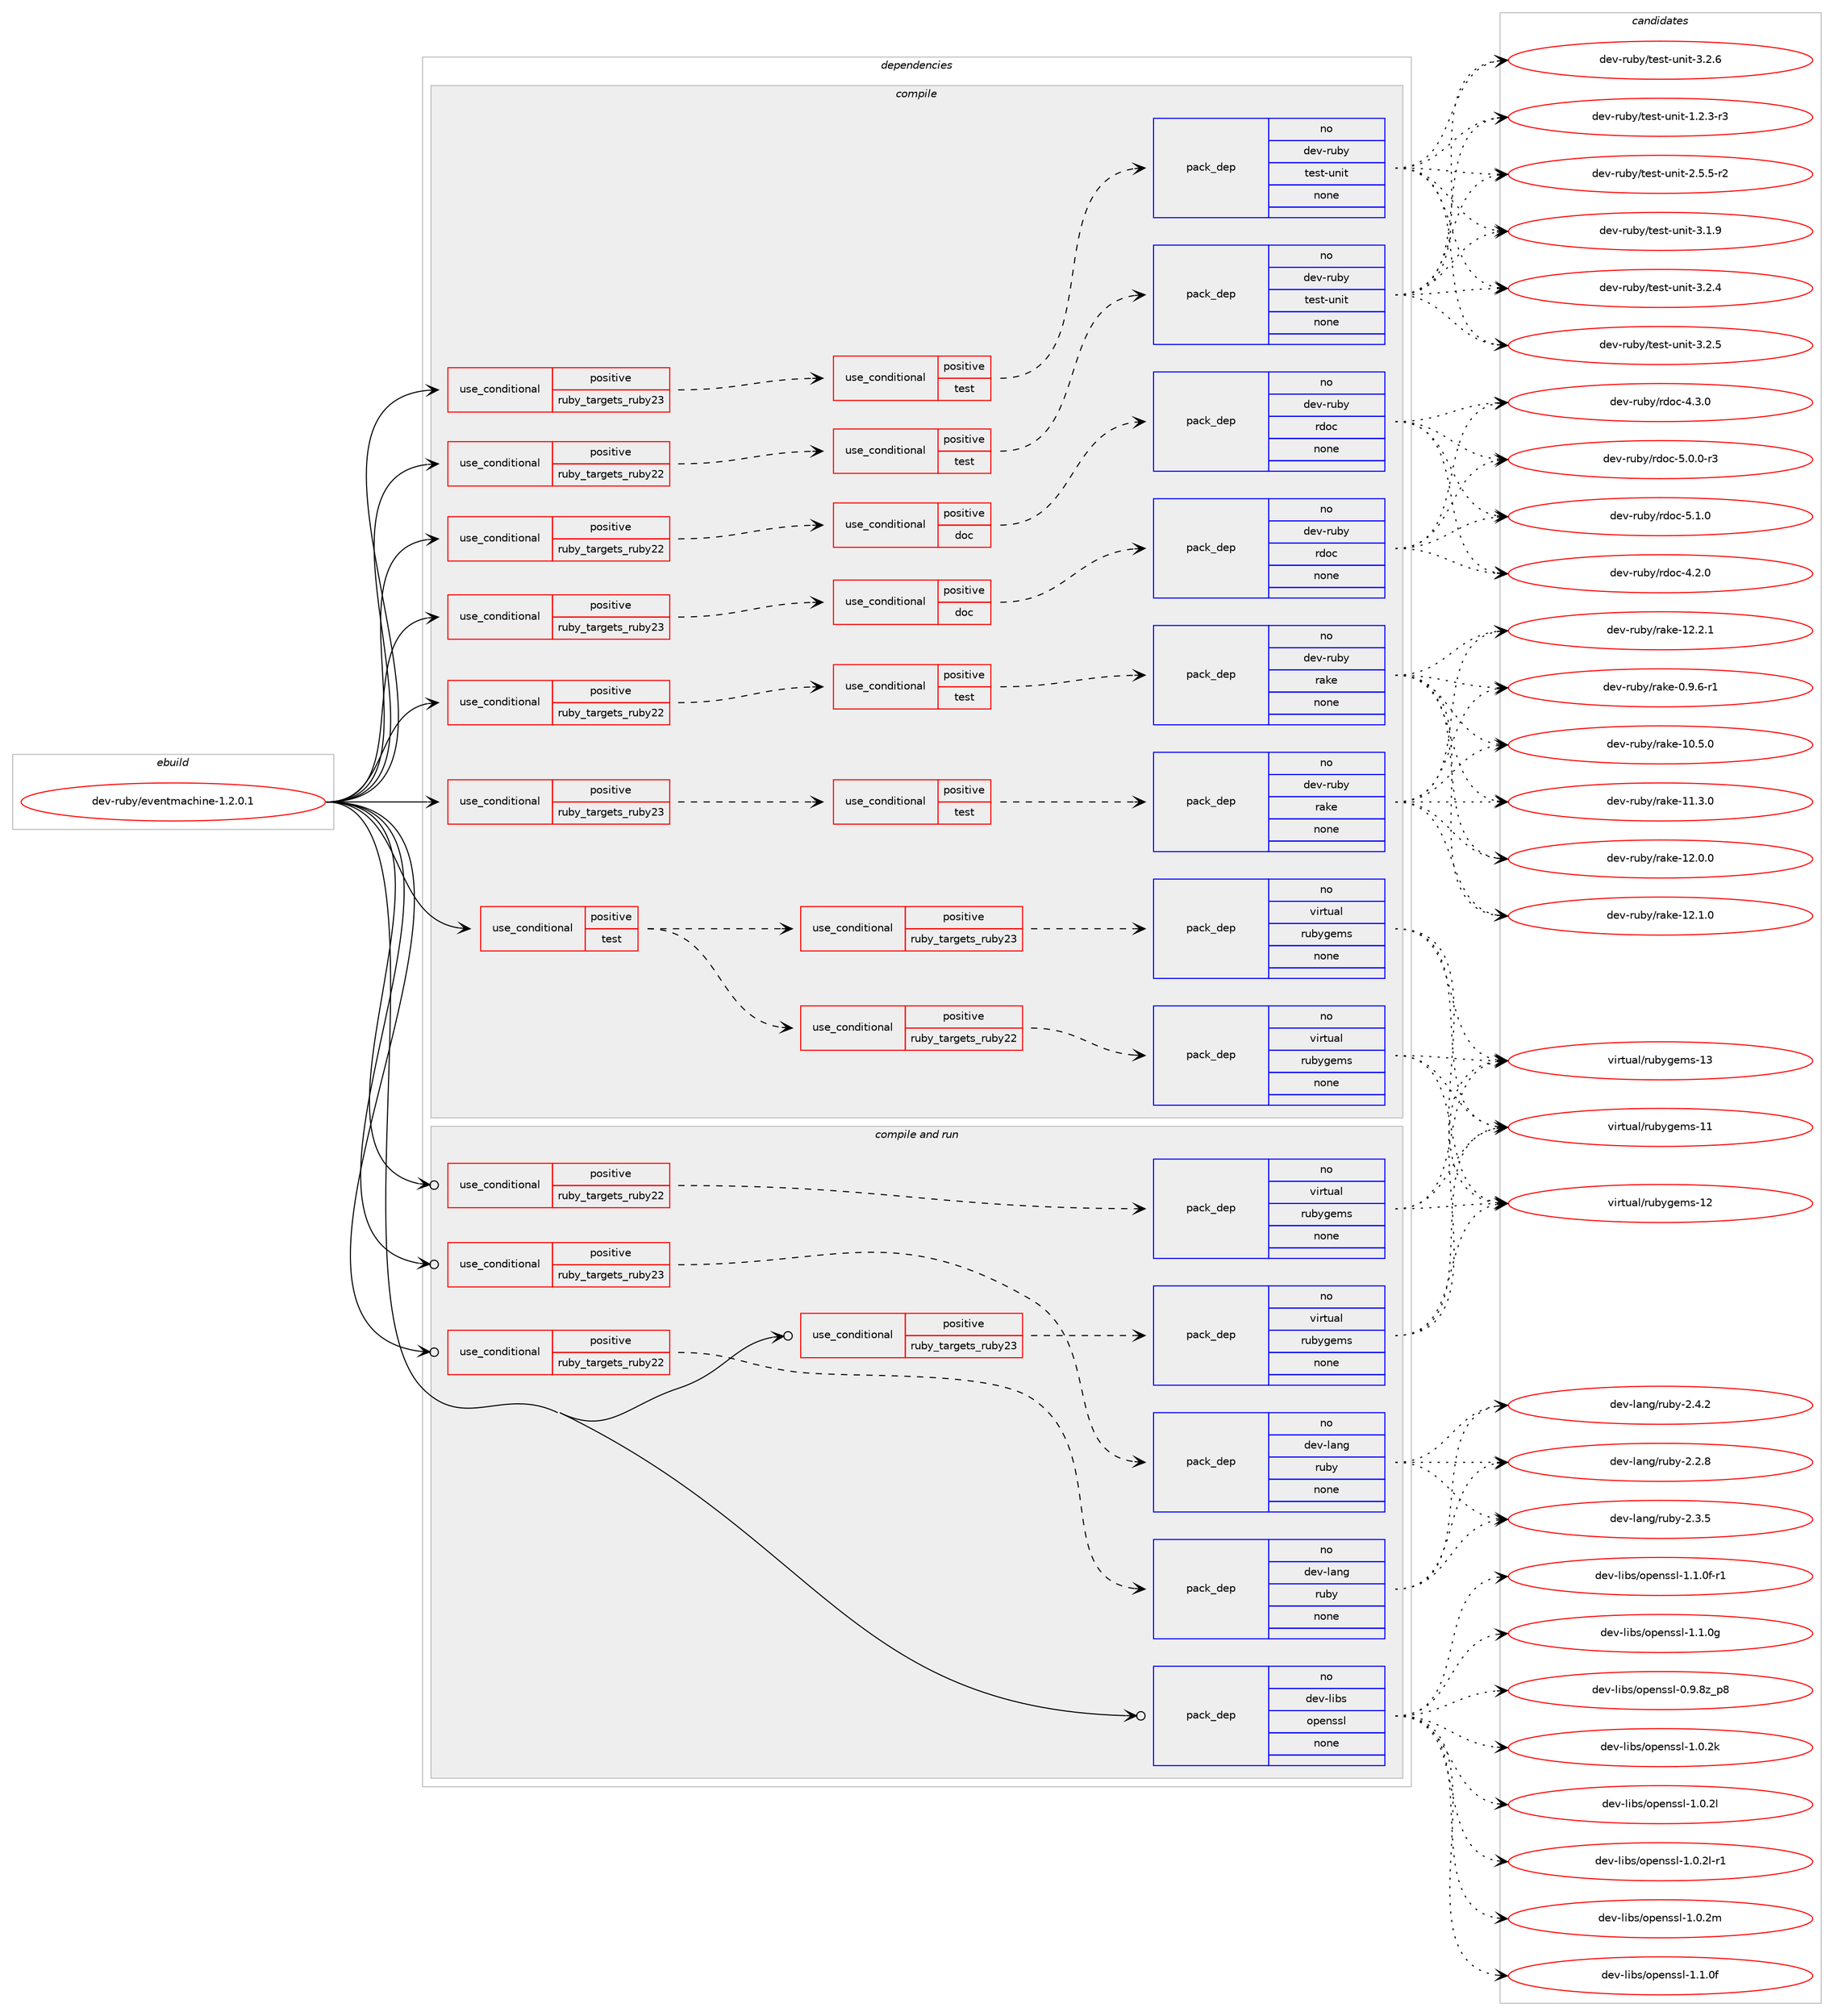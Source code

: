 digraph prolog {

# *************
# Graph options
# *************

newrank=true;
concentrate=true;
compound=true;
graph [rankdir=LR,fontname=Helvetica,fontsize=10,ranksep=1.5];#, ranksep=2.5, nodesep=0.2];
edge  [arrowhead=vee];
node  [fontname=Helvetica,fontsize=10];

# **********
# The ebuild
# **********

subgraph cluster_leftcol {
color=gray;
rank=same;
label=<<i>ebuild</i>>;
id [label="dev-ruby/eventmachine-1.2.0.1", color=red, width=4, href="../dev-ruby/eventmachine-1.2.0.1.svg"];
}

# ****************
# The dependencies
# ****************

subgraph cluster_midcol {
color=gray;
label=<<i>dependencies</i>>;
subgraph cluster_compile {
fillcolor="#eeeeee";
style=filled;
label=<<i>compile</i>>;
subgraph cond56361 {
dependency237177 [label=<<TABLE BORDER="0" CELLBORDER="1" CELLSPACING="0" CELLPADDING="4"><TR><TD ROWSPAN="3" CELLPADDING="10">use_conditional</TD></TR><TR><TD>positive</TD></TR><TR><TD>ruby_targets_ruby22</TD></TR></TABLE>>, shape=none, color=red];
subgraph cond56362 {
dependency237178 [label=<<TABLE BORDER="0" CELLBORDER="1" CELLSPACING="0" CELLPADDING="4"><TR><TD ROWSPAN="3" CELLPADDING="10">use_conditional</TD></TR><TR><TD>positive</TD></TR><TR><TD>doc</TD></TR></TABLE>>, shape=none, color=red];
subgraph pack176742 {
dependency237179 [label=<<TABLE BORDER="0" CELLBORDER="1" CELLSPACING="0" CELLPADDING="4" WIDTH="220"><TR><TD ROWSPAN="6" CELLPADDING="30">pack_dep</TD></TR><TR><TD WIDTH="110">no</TD></TR><TR><TD>dev-ruby</TD></TR><TR><TD>rdoc</TD></TR><TR><TD>none</TD></TR><TR><TD></TD></TR></TABLE>>, shape=none, color=blue];
}
dependency237178:e -> dependency237179:w [weight=20,style="dashed",arrowhead="vee"];
}
dependency237177:e -> dependency237178:w [weight=20,style="dashed",arrowhead="vee"];
}
id:e -> dependency237177:w [weight=20,style="solid",arrowhead="vee"];
subgraph cond56363 {
dependency237180 [label=<<TABLE BORDER="0" CELLBORDER="1" CELLSPACING="0" CELLPADDING="4"><TR><TD ROWSPAN="3" CELLPADDING="10">use_conditional</TD></TR><TR><TD>positive</TD></TR><TR><TD>ruby_targets_ruby22</TD></TR></TABLE>>, shape=none, color=red];
subgraph cond56364 {
dependency237181 [label=<<TABLE BORDER="0" CELLBORDER="1" CELLSPACING="0" CELLPADDING="4"><TR><TD ROWSPAN="3" CELLPADDING="10">use_conditional</TD></TR><TR><TD>positive</TD></TR><TR><TD>test</TD></TR></TABLE>>, shape=none, color=red];
subgraph pack176743 {
dependency237182 [label=<<TABLE BORDER="0" CELLBORDER="1" CELLSPACING="0" CELLPADDING="4" WIDTH="220"><TR><TD ROWSPAN="6" CELLPADDING="30">pack_dep</TD></TR><TR><TD WIDTH="110">no</TD></TR><TR><TD>dev-ruby</TD></TR><TR><TD>rake</TD></TR><TR><TD>none</TD></TR><TR><TD></TD></TR></TABLE>>, shape=none, color=blue];
}
dependency237181:e -> dependency237182:w [weight=20,style="dashed",arrowhead="vee"];
}
dependency237180:e -> dependency237181:w [weight=20,style="dashed",arrowhead="vee"];
}
id:e -> dependency237180:w [weight=20,style="solid",arrowhead="vee"];
subgraph cond56365 {
dependency237183 [label=<<TABLE BORDER="0" CELLBORDER="1" CELLSPACING="0" CELLPADDING="4"><TR><TD ROWSPAN="3" CELLPADDING="10">use_conditional</TD></TR><TR><TD>positive</TD></TR><TR><TD>ruby_targets_ruby22</TD></TR></TABLE>>, shape=none, color=red];
subgraph cond56366 {
dependency237184 [label=<<TABLE BORDER="0" CELLBORDER="1" CELLSPACING="0" CELLPADDING="4"><TR><TD ROWSPAN="3" CELLPADDING="10">use_conditional</TD></TR><TR><TD>positive</TD></TR><TR><TD>test</TD></TR></TABLE>>, shape=none, color=red];
subgraph pack176744 {
dependency237185 [label=<<TABLE BORDER="0" CELLBORDER="1" CELLSPACING="0" CELLPADDING="4" WIDTH="220"><TR><TD ROWSPAN="6" CELLPADDING="30">pack_dep</TD></TR><TR><TD WIDTH="110">no</TD></TR><TR><TD>dev-ruby</TD></TR><TR><TD>test-unit</TD></TR><TR><TD>none</TD></TR><TR><TD></TD></TR></TABLE>>, shape=none, color=blue];
}
dependency237184:e -> dependency237185:w [weight=20,style="dashed",arrowhead="vee"];
}
dependency237183:e -> dependency237184:w [weight=20,style="dashed",arrowhead="vee"];
}
id:e -> dependency237183:w [weight=20,style="solid",arrowhead="vee"];
subgraph cond56367 {
dependency237186 [label=<<TABLE BORDER="0" CELLBORDER="1" CELLSPACING="0" CELLPADDING="4"><TR><TD ROWSPAN="3" CELLPADDING="10">use_conditional</TD></TR><TR><TD>positive</TD></TR><TR><TD>ruby_targets_ruby23</TD></TR></TABLE>>, shape=none, color=red];
subgraph cond56368 {
dependency237187 [label=<<TABLE BORDER="0" CELLBORDER="1" CELLSPACING="0" CELLPADDING="4"><TR><TD ROWSPAN="3" CELLPADDING="10">use_conditional</TD></TR><TR><TD>positive</TD></TR><TR><TD>doc</TD></TR></TABLE>>, shape=none, color=red];
subgraph pack176745 {
dependency237188 [label=<<TABLE BORDER="0" CELLBORDER="1" CELLSPACING="0" CELLPADDING="4" WIDTH="220"><TR><TD ROWSPAN="6" CELLPADDING="30">pack_dep</TD></TR><TR><TD WIDTH="110">no</TD></TR><TR><TD>dev-ruby</TD></TR><TR><TD>rdoc</TD></TR><TR><TD>none</TD></TR><TR><TD></TD></TR></TABLE>>, shape=none, color=blue];
}
dependency237187:e -> dependency237188:w [weight=20,style="dashed",arrowhead="vee"];
}
dependency237186:e -> dependency237187:w [weight=20,style="dashed",arrowhead="vee"];
}
id:e -> dependency237186:w [weight=20,style="solid",arrowhead="vee"];
subgraph cond56369 {
dependency237189 [label=<<TABLE BORDER="0" CELLBORDER="1" CELLSPACING="0" CELLPADDING="4"><TR><TD ROWSPAN="3" CELLPADDING="10">use_conditional</TD></TR><TR><TD>positive</TD></TR><TR><TD>ruby_targets_ruby23</TD></TR></TABLE>>, shape=none, color=red];
subgraph cond56370 {
dependency237190 [label=<<TABLE BORDER="0" CELLBORDER="1" CELLSPACING="0" CELLPADDING="4"><TR><TD ROWSPAN="3" CELLPADDING="10">use_conditional</TD></TR><TR><TD>positive</TD></TR><TR><TD>test</TD></TR></TABLE>>, shape=none, color=red];
subgraph pack176746 {
dependency237191 [label=<<TABLE BORDER="0" CELLBORDER="1" CELLSPACING="0" CELLPADDING="4" WIDTH="220"><TR><TD ROWSPAN="6" CELLPADDING="30">pack_dep</TD></TR><TR><TD WIDTH="110">no</TD></TR><TR><TD>dev-ruby</TD></TR><TR><TD>rake</TD></TR><TR><TD>none</TD></TR><TR><TD></TD></TR></TABLE>>, shape=none, color=blue];
}
dependency237190:e -> dependency237191:w [weight=20,style="dashed",arrowhead="vee"];
}
dependency237189:e -> dependency237190:w [weight=20,style="dashed",arrowhead="vee"];
}
id:e -> dependency237189:w [weight=20,style="solid",arrowhead="vee"];
subgraph cond56371 {
dependency237192 [label=<<TABLE BORDER="0" CELLBORDER="1" CELLSPACING="0" CELLPADDING="4"><TR><TD ROWSPAN="3" CELLPADDING="10">use_conditional</TD></TR><TR><TD>positive</TD></TR><TR><TD>ruby_targets_ruby23</TD></TR></TABLE>>, shape=none, color=red];
subgraph cond56372 {
dependency237193 [label=<<TABLE BORDER="0" CELLBORDER="1" CELLSPACING="0" CELLPADDING="4"><TR><TD ROWSPAN="3" CELLPADDING="10">use_conditional</TD></TR><TR><TD>positive</TD></TR><TR><TD>test</TD></TR></TABLE>>, shape=none, color=red];
subgraph pack176747 {
dependency237194 [label=<<TABLE BORDER="0" CELLBORDER="1" CELLSPACING="0" CELLPADDING="4" WIDTH="220"><TR><TD ROWSPAN="6" CELLPADDING="30">pack_dep</TD></TR><TR><TD WIDTH="110">no</TD></TR><TR><TD>dev-ruby</TD></TR><TR><TD>test-unit</TD></TR><TR><TD>none</TD></TR><TR><TD></TD></TR></TABLE>>, shape=none, color=blue];
}
dependency237193:e -> dependency237194:w [weight=20,style="dashed",arrowhead="vee"];
}
dependency237192:e -> dependency237193:w [weight=20,style="dashed",arrowhead="vee"];
}
id:e -> dependency237192:w [weight=20,style="solid",arrowhead="vee"];
subgraph cond56373 {
dependency237195 [label=<<TABLE BORDER="0" CELLBORDER="1" CELLSPACING="0" CELLPADDING="4"><TR><TD ROWSPAN="3" CELLPADDING="10">use_conditional</TD></TR><TR><TD>positive</TD></TR><TR><TD>test</TD></TR></TABLE>>, shape=none, color=red];
subgraph cond56374 {
dependency237196 [label=<<TABLE BORDER="0" CELLBORDER="1" CELLSPACING="0" CELLPADDING="4"><TR><TD ROWSPAN="3" CELLPADDING="10">use_conditional</TD></TR><TR><TD>positive</TD></TR><TR><TD>ruby_targets_ruby22</TD></TR></TABLE>>, shape=none, color=red];
subgraph pack176748 {
dependency237197 [label=<<TABLE BORDER="0" CELLBORDER="1" CELLSPACING="0" CELLPADDING="4" WIDTH="220"><TR><TD ROWSPAN="6" CELLPADDING="30">pack_dep</TD></TR><TR><TD WIDTH="110">no</TD></TR><TR><TD>virtual</TD></TR><TR><TD>rubygems</TD></TR><TR><TD>none</TD></TR><TR><TD></TD></TR></TABLE>>, shape=none, color=blue];
}
dependency237196:e -> dependency237197:w [weight=20,style="dashed",arrowhead="vee"];
}
dependency237195:e -> dependency237196:w [weight=20,style="dashed",arrowhead="vee"];
subgraph cond56375 {
dependency237198 [label=<<TABLE BORDER="0" CELLBORDER="1" CELLSPACING="0" CELLPADDING="4"><TR><TD ROWSPAN="3" CELLPADDING="10">use_conditional</TD></TR><TR><TD>positive</TD></TR><TR><TD>ruby_targets_ruby23</TD></TR></TABLE>>, shape=none, color=red];
subgraph pack176749 {
dependency237199 [label=<<TABLE BORDER="0" CELLBORDER="1" CELLSPACING="0" CELLPADDING="4" WIDTH="220"><TR><TD ROWSPAN="6" CELLPADDING="30">pack_dep</TD></TR><TR><TD WIDTH="110">no</TD></TR><TR><TD>virtual</TD></TR><TR><TD>rubygems</TD></TR><TR><TD>none</TD></TR><TR><TD></TD></TR></TABLE>>, shape=none, color=blue];
}
dependency237198:e -> dependency237199:w [weight=20,style="dashed",arrowhead="vee"];
}
dependency237195:e -> dependency237198:w [weight=20,style="dashed",arrowhead="vee"];
}
id:e -> dependency237195:w [weight=20,style="solid",arrowhead="vee"];
}
subgraph cluster_compileandrun {
fillcolor="#eeeeee";
style=filled;
label=<<i>compile and run</i>>;
subgraph cond56376 {
dependency237200 [label=<<TABLE BORDER="0" CELLBORDER="1" CELLSPACING="0" CELLPADDING="4"><TR><TD ROWSPAN="3" CELLPADDING="10">use_conditional</TD></TR><TR><TD>positive</TD></TR><TR><TD>ruby_targets_ruby22</TD></TR></TABLE>>, shape=none, color=red];
subgraph pack176750 {
dependency237201 [label=<<TABLE BORDER="0" CELLBORDER="1" CELLSPACING="0" CELLPADDING="4" WIDTH="220"><TR><TD ROWSPAN="6" CELLPADDING="30">pack_dep</TD></TR><TR><TD WIDTH="110">no</TD></TR><TR><TD>dev-lang</TD></TR><TR><TD>ruby</TD></TR><TR><TD>none</TD></TR><TR><TD></TD></TR></TABLE>>, shape=none, color=blue];
}
dependency237200:e -> dependency237201:w [weight=20,style="dashed",arrowhead="vee"];
}
id:e -> dependency237200:w [weight=20,style="solid",arrowhead="odotvee"];
subgraph cond56377 {
dependency237202 [label=<<TABLE BORDER="0" CELLBORDER="1" CELLSPACING="0" CELLPADDING="4"><TR><TD ROWSPAN="3" CELLPADDING="10">use_conditional</TD></TR><TR><TD>positive</TD></TR><TR><TD>ruby_targets_ruby22</TD></TR></TABLE>>, shape=none, color=red];
subgraph pack176751 {
dependency237203 [label=<<TABLE BORDER="0" CELLBORDER="1" CELLSPACING="0" CELLPADDING="4" WIDTH="220"><TR><TD ROWSPAN="6" CELLPADDING="30">pack_dep</TD></TR><TR><TD WIDTH="110">no</TD></TR><TR><TD>virtual</TD></TR><TR><TD>rubygems</TD></TR><TR><TD>none</TD></TR><TR><TD></TD></TR></TABLE>>, shape=none, color=blue];
}
dependency237202:e -> dependency237203:w [weight=20,style="dashed",arrowhead="vee"];
}
id:e -> dependency237202:w [weight=20,style="solid",arrowhead="odotvee"];
subgraph cond56378 {
dependency237204 [label=<<TABLE BORDER="0" CELLBORDER="1" CELLSPACING="0" CELLPADDING="4"><TR><TD ROWSPAN="3" CELLPADDING="10">use_conditional</TD></TR><TR><TD>positive</TD></TR><TR><TD>ruby_targets_ruby23</TD></TR></TABLE>>, shape=none, color=red];
subgraph pack176752 {
dependency237205 [label=<<TABLE BORDER="0" CELLBORDER="1" CELLSPACING="0" CELLPADDING="4" WIDTH="220"><TR><TD ROWSPAN="6" CELLPADDING="30">pack_dep</TD></TR><TR><TD WIDTH="110">no</TD></TR><TR><TD>dev-lang</TD></TR><TR><TD>ruby</TD></TR><TR><TD>none</TD></TR><TR><TD></TD></TR></TABLE>>, shape=none, color=blue];
}
dependency237204:e -> dependency237205:w [weight=20,style="dashed",arrowhead="vee"];
}
id:e -> dependency237204:w [weight=20,style="solid",arrowhead="odotvee"];
subgraph cond56379 {
dependency237206 [label=<<TABLE BORDER="0" CELLBORDER="1" CELLSPACING="0" CELLPADDING="4"><TR><TD ROWSPAN="3" CELLPADDING="10">use_conditional</TD></TR><TR><TD>positive</TD></TR><TR><TD>ruby_targets_ruby23</TD></TR></TABLE>>, shape=none, color=red];
subgraph pack176753 {
dependency237207 [label=<<TABLE BORDER="0" CELLBORDER="1" CELLSPACING="0" CELLPADDING="4" WIDTH="220"><TR><TD ROWSPAN="6" CELLPADDING="30">pack_dep</TD></TR><TR><TD WIDTH="110">no</TD></TR><TR><TD>virtual</TD></TR><TR><TD>rubygems</TD></TR><TR><TD>none</TD></TR><TR><TD></TD></TR></TABLE>>, shape=none, color=blue];
}
dependency237206:e -> dependency237207:w [weight=20,style="dashed",arrowhead="vee"];
}
id:e -> dependency237206:w [weight=20,style="solid",arrowhead="odotvee"];
subgraph pack176754 {
dependency237208 [label=<<TABLE BORDER="0" CELLBORDER="1" CELLSPACING="0" CELLPADDING="4" WIDTH="220"><TR><TD ROWSPAN="6" CELLPADDING="30">pack_dep</TD></TR><TR><TD WIDTH="110">no</TD></TR><TR><TD>dev-libs</TD></TR><TR><TD>openssl</TD></TR><TR><TD>none</TD></TR><TR><TD></TD></TR></TABLE>>, shape=none, color=blue];
}
id:e -> dependency237208:w [weight=20,style="solid",arrowhead="odotvee"];
}
subgraph cluster_run {
fillcolor="#eeeeee";
style=filled;
label=<<i>run</i>>;
}
}

# **************
# The candidates
# **************

subgraph cluster_choices {
rank=same;
color=gray;
label=<<i>candidates</i>>;

subgraph choice176742 {
color=black;
nodesep=1;
choice10010111845114117981214711410011199455246504648 [label="dev-ruby/rdoc-4.2.0", color=red, width=4,href="../dev-ruby/rdoc-4.2.0.svg"];
choice10010111845114117981214711410011199455246514648 [label="dev-ruby/rdoc-4.3.0", color=red, width=4,href="../dev-ruby/rdoc-4.3.0.svg"];
choice100101118451141179812147114100111994553464846484511451 [label="dev-ruby/rdoc-5.0.0-r3", color=red, width=4,href="../dev-ruby/rdoc-5.0.0-r3.svg"];
choice10010111845114117981214711410011199455346494648 [label="dev-ruby/rdoc-5.1.0", color=red, width=4,href="../dev-ruby/rdoc-5.1.0.svg"];
dependency237179:e -> choice10010111845114117981214711410011199455246504648:w [style=dotted,weight="100"];
dependency237179:e -> choice10010111845114117981214711410011199455246514648:w [style=dotted,weight="100"];
dependency237179:e -> choice100101118451141179812147114100111994553464846484511451:w [style=dotted,weight="100"];
dependency237179:e -> choice10010111845114117981214711410011199455346494648:w [style=dotted,weight="100"];
}
subgraph choice176743 {
color=black;
nodesep=1;
choice100101118451141179812147114971071014548465746544511449 [label="dev-ruby/rake-0.9.6-r1", color=red, width=4,href="../dev-ruby/rake-0.9.6-r1.svg"];
choice1001011184511411798121471149710710145494846534648 [label="dev-ruby/rake-10.5.0", color=red, width=4,href="../dev-ruby/rake-10.5.0.svg"];
choice1001011184511411798121471149710710145494946514648 [label="dev-ruby/rake-11.3.0", color=red, width=4,href="../dev-ruby/rake-11.3.0.svg"];
choice1001011184511411798121471149710710145495046484648 [label="dev-ruby/rake-12.0.0", color=red, width=4,href="../dev-ruby/rake-12.0.0.svg"];
choice1001011184511411798121471149710710145495046494648 [label="dev-ruby/rake-12.1.0", color=red, width=4,href="../dev-ruby/rake-12.1.0.svg"];
choice1001011184511411798121471149710710145495046504649 [label="dev-ruby/rake-12.2.1", color=red, width=4,href="../dev-ruby/rake-12.2.1.svg"];
dependency237182:e -> choice100101118451141179812147114971071014548465746544511449:w [style=dotted,weight="100"];
dependency237182:e -> choice1001011184511411798121471149710710145494846534648:w [style=dotted,weight="100"];
dependency237182:e -> choice1001011184511411798121471149710710145494946514648:w [style=dotted,weight="100"];
dependency237182:e -> choice1001011184511411798121471149710710145495046484648:w [style=dotted,weight="100"];
dependency237182:e -> choice1001011184511411798121471149710710145495046494648:w [style=dotted,weight="100"];
dependency237182:e -> choice1001011184511411798121471149710710145495046504649:w [style=dotted,weight="100"];
}
subgraph choice176744 {
color=black;
nodesep=1;
choice100101118451141179812147116101115116451171101051164549465046514511451 [label="dev-ruby/test-unit-1.2.3-r3", color=red, width=4,href="../dev-ruby/test-unit-1.2.3-r3.svg"];
choice100101118451141179812147116101115116451171101051164550465346534511450 [label="dev-ruby/test-unit-2.5.5-r2", color=red, width=4,href="../dev-ruby/test-unit-2.5.5-r2.svg"];
choice10010111845114117981214711610111511645117110105116455146494657 [label="dev-ruby/test-unit-3.1.9", color=red, width=4,href="../dev-ruby/test-unit-3.1.9.svg"];
choice10010111845114117981214711610111511645117110105116455146504652 [label="dev-ruby/test-unit-3.2.4", color=red, width=4,href="../dev-ruby/test-unit-3.2.4.svg"];
choice10010111845114117981214711610111511645117110105116455146504653 [label="dev-ruby/test-unit-3.2.5", color=red, width=4,href="../dev-ruby/test-unit-3.2.5.svg"];
choice10010111845114117981214711610111511645117110105116455146504654 [label="dev-ruby/test-unit-3.2.6", color=red, width=4,href="../dev-ruby/test-unit-3.2.6.svg"];
dependency237185:e -> choice100101118451141179812147116101115116451171101051164549465046514511451:w [style=dotted,weight="100"];
dependency237185:e -> choice100101118451141179812147116101115116451171101051164550465346534511450:w [style=dotted,weight="100"];
dependency237185:e -> choice10010111845114117981214711610111511645117110105116455146494657:w [style=dotted,weight="100"];
dependency237185:e -> choice10010111845114117981214711610111511645117110105116455146504652:w [style=dotted,weight="100"];
dependency237185:e -> choice10010111845114117981214711610111511645117110105116455146504653:w [style=dotted,weight="100"];
dependency237185:e -> choice10010111845114117981214711610111511645117110105116455146504654:w [style=dotted,weight="100"];
}
subgraph choice176745 {
color=black;
nodesep=1;
choice10010111845114117981214711410011199455246504648 [label="dev-ruby/rdoc-4.2.0", color=red, width=4,href="../dev-ruby/rdoc-4.2.0.svg"];
choice10010111845114117981214711410011199455246514648 [label="dev-ruby/rdoc-4.3.0", color=red, width=4,href="../dev-ruby/rdoc-4.3.0.svg"];
choice100101118451141179812147114100111994553464846484511451 [label="dev-ruby/rdoc-5.0.0-r3", color=red, width=4,href="../dev-ruby/rdoc-5.0.0-r3.svg"];
choice10010111845114117981214711410011199455346494648 [label="dev-ruby/rdoc-5.1.0", color=red, width=4,href="../dev-ruby/rdoc-5.1.0.svg"];
dependency237188:e -> choice10010111845114117981214711410011199455246504648:w [style=dotted,weight="100"];
dependency237188:e -> choice10010111845114117981214711410011199455246514648:w [style=dotted,weight="100"];
dependency237188:e -> choice100101118451141179812147114100111994553464846484511451:w [style=dotted,weight="100"];
dependency237188:e -> choice10010111845114117981214711410011199455346494648:w [style=dotted,weight="100"];
}
subgraph choice176746 {
color=black;
nodesep=1;
choice100101118451141179812147114971071014548465746544511449 [label="dev-ruby/rake-0.9.6-r1", color=red, width=4,href="../dev-ruby/rake-0.9.6-r1.svg"];
choice1001011184511411798121471149710710145494846534648 [label="dev-ruby/rake-10.5.0", color=red, width=4,href="../dev-ruby/rake-10.5.0.svg"];
choice1001011184511411798121471149710710145494946514648 [label="dev-ruby/rake-11.3.0", color=red, width=4,href="../dev-ruby/rake-11.3.0.svg"];
choice1001011184511411798121471149710710145495046484648 [label="dev-ruby/rake-12.0.0", color=red, width=4,href="../dev-ruby/rake-12.0.0.svg"];
choice1001011184511411798121471149710710145495046494648 [label="dev-ruby/rake-12.1.0", color=red, width=4,href="../dev-ruby/rake-12.1.0.svg"];
choice1001011184511411798121471149710710145495046504649 [label="dev-ruby/rake-12.2.1", color=red, width=4,href="../dev-ruby/rake-12.2.1.svg"];
dependency237191:e -> choice100101118451141179812147114971071014548465746544511449:w [style=dotted,weight="100"];
dependency237191:e -> choice1001011184511411798121471149710710145494846534648:w [style=dotted,weight="100"];
dependency237191:e -> choice1001011184511411798121471149710710145494946514648:w [style=dotted,weight="100"];
dependency237191:e -> choice1001011184511411798121471149710710145495046484648:w [style=dotted,weight="100"];
dependency237191:e -> choice1001011184511411798121471149710710145495046494648:w [style=dotted,weight="100"];
dependency237191:e -> choice1001011184511411798121471149710710145495046504649:w [style=dotted,weight="100"];
}
subgraph choice176747 {
color=black;
nodesep=1;
choice100101118451141179812147116101115116451171101051164549465046514511451 [label="dev-ruby/test-unit-1.2.3-r3", color=red, width=4,href="../dev-ruby/test-unit-1.2.3-r3.svg"];
choice100101118451141179812147116101115116451171101051164550465346534511450 [label="dev-ruby/test-unit-2.5.5-r2", color=red, width=4,href="../dev-ruby/test-unit-2.5.5-r2.svg"];
choice10010111845114117981214711610111511645117110105116455146494657 [label="dev-ruby/test-unit-3.1.9", color=red, width=4,href="../dev-ruby/test-unit-3.1.9.svg"];
choice10010111845114117981214711610111511645117110105116455146504652 [label="dev-ruby/test-unit-3.2.4", color=red, width=4,href="../dev-ruby/test-unit-3.2.4.svg"];
choice10010111845114117981214711610111511645117110105116455146504653 [label="dev-ruby/test-unit-3.2.5", color=red, width=4,href="../dev-ruby/test-unit-3.2.5.svg"];
choice10010111845114117981214711610111511645117110105116455146504654 [label="dev-ruby/test-unit-3.2.6", color=red, width=4,href="../dev-ruby/test-unit-3.2.6.svg"];
dependency237194:e -> choice100101118451141179812147116101115116451171101051164549465046514511451:w [style=dotted,weight="100"];
dependency237194:e -> choice100101118451141179812147116101115116451171101051164550465346534511450:w [style=dotted,weight="100"];
dependency237194:e -> choice10010111845114117981214711610111511645117110105116455146494657:w [style=dotted,weight="100"];
dependency237194:e -> choice10010111845114117981214711610111511645117110105116455146504652:w [style=dotted,weight="100"];
dependency237194:e -> choice10010111845114117981214711610111511645117110105116455146504653:w [style=dotted,weight="100"];
dependency237194:e -> choice10010111845114117981214711610111511645117110105116455146504654:w [style=dotted,weight="100"];
}
subgraph choice176748 {
color=black;
nodesep=1;
choice118105114116117971084711411798121103101109115454949 [label="virtual/rubygems-11", color=red, width=4,href="../virtual/rubygems-11.svg"];
choice118105114116117971084711411798121103101109115454950 [label="virtual/rubygems-12", color=red, width=4,href="../virtual/rubygems-12.svg"];
choice118105114116117971084711411798121103101109115454951 [label="virtual/rubygems-13", color=red, width=4,href="../virtual/rubygems-13.svg"];
dependency237197:e -> choice118105114116117971084711411798121103101109115454949:w [style=dotted,weight="100"];
dependency237197:e -> choice118105114116117971084711411798121103101109115454950:w [style=dotted,weight="100"];
dependency237197:e -> choice118105114116117971084711411798121103101109115454951:w [style=dotted,weight="100"];
}
subgraph choice176749 {
color=black;
nodesep=1;
choice118105114116117971084711411798121103101109115454949 [label="virtual/rubygems-11", color=red, width=4,href="../virtual/rubygems-11.svg"];
choice118105114116117971084711411798121103101109115454950 [label="virtual/rubygems-12", color=red, width=4,href="../virtual/rubygems-12.svg"];
choice118105114116117971084711411798121103101109115454951 [label="virtual/rubygems-13", color=red, width=4,href="../virtual/rubygems-13.svg"];
dependency237199:e -> choice118105114116117971084711411798121103101109115454949:w [style=dotted,weight="100"];
dependency237199:e -> choice118105114116117971084711411798121103101109115454950:w [style=dotted,weight="100"];
dependency237199:e -> choice118105114116117971084711411798121103101109115454951:w [style=dotted,weight="100"];
}
subgraph choice176750 {
color=black;
nodesep=1;
choice10010111845108971101034711411798121455046504656 [label="dev-lang/ruby-2.2.8", color=red, width=4,href="../dev-lang/ruby-2.2.8.svg"];
choice10010111845108971101034711411798121455046514653 [label="dev-lang/ruby-2.3.5", color=red, width=4,href="../dev-lang/ruby-2.3.5.svg"];
choice10010111845108971101034711411798121455046524650 [label="dev-lang/ruby-2.4.2", color=red, width=4,href="../dev-lang/ruby-2.4.2.svg"];
dependency237201:e -> choice10010111845108971101034711411798121455046504656:w [style=dotted,weight="100"];
dependency237201:e -> choice10010111845108971101034711411798121455046514653:w [style=dotted,weight="100"];
dependency237201:e -> choice10010111845108971101034711411798121455046524650:w [style=dotted,weight="100"];
}
subgraph choice176751 {
color=black;
nodesep=1;
choice118105114116117971084711411798121103101109115454949 [label="virtual/rubygems-11", color=red, width=4,href="../virtual/rubygems-11.svg"];
choice118105114116117971084711411798121103101109115454950 [label="virtual/rubygems-12", color=red, width=4,href="../virtual/rubygems-12.svg"];
choice118105114116117971084711411798121103101109115454951 [label="virtual/rubygems-13", color=red, width=4,href="../virtual/rubygems-13.svg"];
dependency237203:e -> choice118105114116117971084711411798121103101109115454949:w [style=dotted,weight="100"];
dependency237203:e -> choice118105114116117971084711411798121103101109115454950:w [style=dotted,weight="100"];
dependency237203:e -> choice118105114116117971084711411798121103101109115454951:w [style=dotted,weight="100"];
}
subgraph choice176752 {
color=black;
nodesep=1;
choice10010111845108971101034711411798121455046504656 [label="dev-lang/ruby-2.2.8", color=red, width=4,href="../dev-lang/ruby-2.2.8.svg"];
choice10010111845108971101034711411798121455046514653 [label="dev-lang/ruby-2.3.5", color=red, width=4,href="../dev-lang/ruby-2.3.5.svg"];
choice10010111845108971101034711411798121455046524650 [label="dev-lang/ruby-2.4.2", color=red, width=4,href="../dev-lang/ruby-2.4.2.svg"];
dependency237205:e -> choice10010111845108971101034711411798121455046504656:w [style=dotted,weight="100"];
dependency237205:e -> choice10010111845108971101034711411798121455046514653:w [style=dotted,weight="100"];
dependency237205:e -> choice10010111845108971101034711411798121455046524650:w [style=dotted,weight="100"];
}
subgraph choice176753 {
color=black;
nodesep=1;
choice118105114116117971084711411798121103101109115454949 [label="virtual/rubygems-11", color=red, width=4,href="../virtual/rubygems-11.svg"];
choice118105114116117971084711411798121103101109115454950 [label="virtual/rubygems-12", color=red, width=4,href="../virtual/rubygems-12.svg"];
choice118105114116117971084711411798121103101109115454951 [label="virtual/rubygems-13", color=red, width=4,href="../virtual/rubygems-13.svg"];
dependency237207:e -> choice118105114116117971084711411798121103101109115454949:w [style=dotted,weight="100"];
dependency237207:e -> choice118105114116117971084711411798121103101109115454950:w [style=dotted,weight="100"];
dependency237207:e -> choice118105114116117971084711411798121103101109115454951:w [style=dotted,weight="100"];
}
subgraph choice176754 {
color=black;
nodesep=1;
choice1001011184510810598115471111121011101151151084548465746561229511256 [label="dev-libs/openssl-0.9.8z_p8", color=red, width=4,href="../dev-libs/openssl-0.9.8z_p8.svg"];
choice100101118451081059811547111112101110115115108454946484650107 [label="dev-libs/openssl-1.0.2k", color=red, width=4,href="../dev-libs/openssl-1.0.2k.svg"];
choice100101118451081059811547111112101110115115108454946484650108 [label="dev-libs/openssl-1.0.2l", color=red, width=4,href="../dev-libs/openssl-1.0.2l.svg"];
choice1001011184510810598115471111121011101151151084549464846501084511449 [label="dev-libs/openssl-1.0.2l-r1", color=red, width=4,href="../dev-libs/openssl-1.0.2l-r1.svg"];
choice100101118451081059811547111112101110115115108454946484650109 [label="dev-libs/openssl-1.0.2m", color=red, width=4,href="../dev-libs/openssl-1.0.2m.svg"];
choice100101118451081059811547111112101110115115108454946494648102 [label="dev-libs/openssl-1.1.0f", color=red, width=4,href="../dev-libs/openssl-1.1.0f.svg"];
choice1001011184510810598115471111121011101151151084549464946481024511449 [label="dev-libs/openssl-1.1.0f-r1", color=red, width=4,href="../dev-libs/openssl-1.1.0f-r1.svg"];
choice100101118451081059811547111112101110115115108454946494648103 [label="dev-libs/openssl-1.1.0g", color=red, width=4,href="../dev-libs/openssl-1.1.0g.svg"];
dependency237208:e -> choice1001011184510810598115471111121011101151151084548465746561229511256:w [style=dotted,weight="100"];
dependency237208:e -> choice100101118451081059811547111112101110115115108454946484650107:w [style=dotted,weight="100"];
dependency237208:e -> choice100101118451081059811547111112101110115115108454946484650108:w [style=dotted,weight="100"];
dependency237208:e -> choice1001011184510810598115471111121011101151151084549464846501084511449:w [style=dotted,weight="100"];
dependency237208:e -> choice100101118451081059811547111112101110115115108454946484650109:w [style=dotted,weight="100"];
dependency237208:e -> choice100101118451081059811547111112101110115115108454946494648102:w [style=dotted,weight="100"];
dependency237208:e -> choice1001011184510810598115471111121011101151151084549464946481024511449:w [style=dotted,weight="100"];
dependency237208:e -> choice100101118451081059811547111112101110115115108454946494648103:w [style=dotted,weight="100"];
}
}

}
